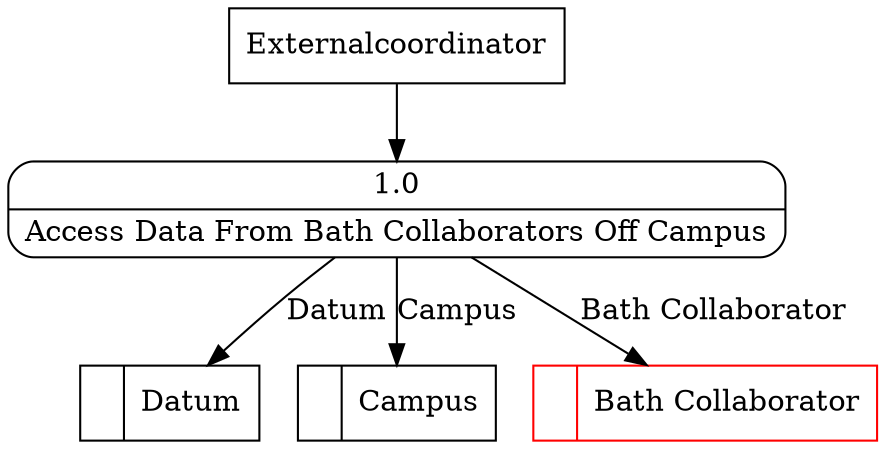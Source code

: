 digraph dfd2{ 
node[shape=record]
200 [label="<f0>  |<f1> Datum " ];
201 [label="<f0>  |<f1> Campus " ];
202 [label="<f0>  |<f1> Bath Collaborator " color=red];
203 [label="Externalcoordinator" shape=box];
204 [label="{<f0> 1.0|<f1> Access Data From Bath Collaborators Off Campus }" shape=Mrecord];
203 -> 204
204 -> 200 [label="Datum"]
204 -> 202 [label="Bath Collaborator"]
204 -> 201 [label="Campus"]
}